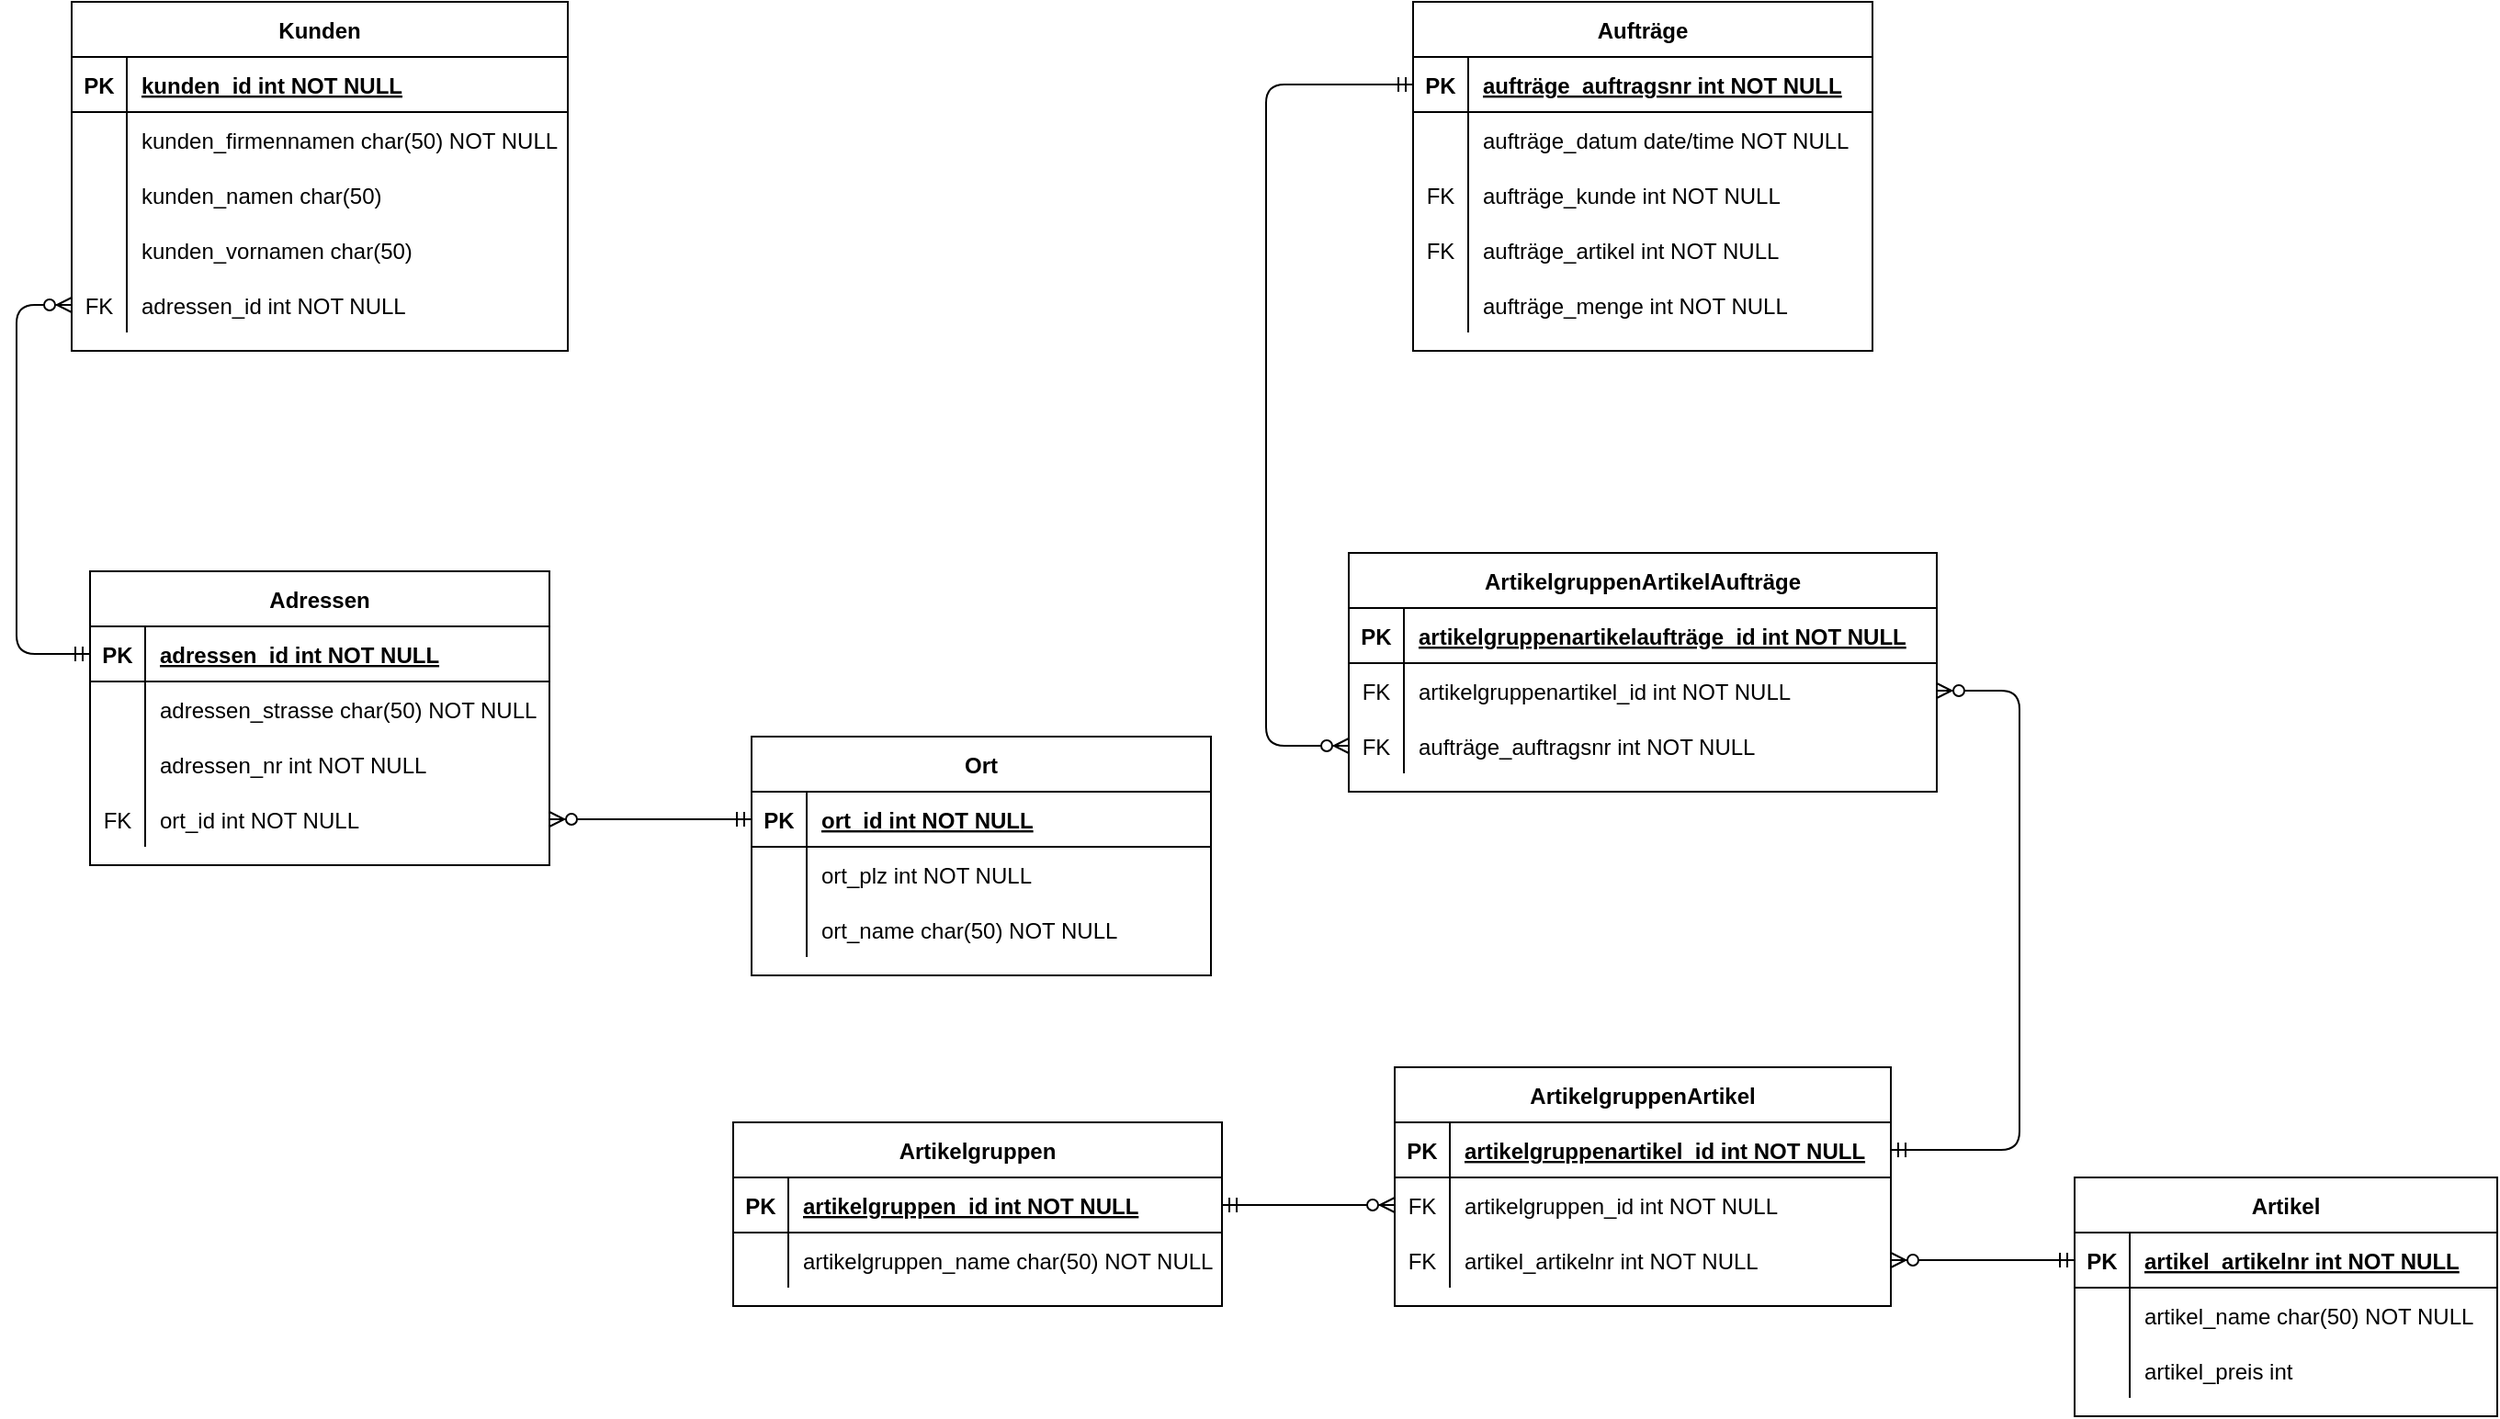<mxfile version="13.7.9" type="device"><diagram id="R2lEEEUBdFMjLlhIrx00" name="Page-1"><mxGraphModel dx="1185" dy="685" grid="1" gridSize="10" guides="1" tooltips="1" connect="1" arrows="1" fold="1" page="1" pageScale="1" pageWidth="850" pageHeight="1100" math="0" shadow="0" extFonts="Permanent Marker^https://fonts.googleapis.com/css?family=Permanent+Marker"><root><mxCell id="0"/><mxCell id="1" parent="0"/><mxCell id="MLbTA5jWAO_01NtP2DSq-17" value="" style="fontSize=12;html=1;endArrow=ERzeroToMany;startArrow=ERmandOne;exitX=0;exitY=0.5;exitDx=0;exitDy=0;entryX=0;entryY=0.5;entryDx=0;entryDy=0;edgeStyle=orthogonalEdgeStyle;" edge="1" parent="1" source="C-vyLk0tnHw3VtMMgP7b-14" target="MLbTA5jWAO_01NtP2DSq-18"><mxGeometry width="100" height="100" relative="1" as="geometry"><mxPoint x="-30" y="300" as="sourcePoint"/><mxPoint x="70" y="200" as="targetPoint"/><Array as="points"><mxPoint x="100" y="415"/><mxPoint x="100" y="225"/></Array></mxGeometry></mxCell><mxCell id="MLbTA5jWAO_01NtP2DSq-27" value="" style="fontSize=12;html=1;endArrow=ERzeroToMany;startArrow=ERmandOne;entryX=1;entryY=0.5;entryDx=0;entryDy=0;exitX=0;exitY=0.5;exitDx=0;exitDy=0;" edge="1" parent="1" source="C-vyLk0tnHw3VtMMgP7b-3" target="MLbTA5jWAO_01NtP2DSq-28"><mxGeometry width="100" height="100" relative="1" as="geometry"><mxPoint x="280" y="420" as="sourcePoint"/><mxPoint x="380" y="320" as="targetPoint"/></mxGeometry></mxCell><mxCell id="C-vyLk0tnHw3VtMMgP7b-23" value="Kunden" style="shape=table;startSize=30;container=1;collapsible=1;childLayout=tableLayout;fixedRows=1;rowLines=0;fontStyle=1;align=center;resizeLast=1;" parent="1" vertex="1"><mxGeometry x="130" y="60" width="270" height="190" as="geometry"/></mxCell><mxCell id="C-vyLk0tnHw3VtMMgP7b-24" value="" style="shape=partialRectangle;collapsible=0;dropTarget=0;pointerEvents=0;fillColor=none;points=[[0,0.5],[1,0.5]];portConstraint=eastwest;top=0;left=0;right=0;bottom=1;" parent="C-vyLk0tnHw3VtMMgP7b-23" vertex="1"><mxGeometry y="30" width="270" height="30" as="geometry"/></mxCell><mxCell id="C-vyLk0tnHw3VtMMgP7b-25" value="PK" style="shape=partialRectangle;overflow=hidden;connectable=0;fillColor=none;top=0;left=0;bottom=0;right=0;fontStyle=1;" parent="C-vyLk0tnHw3VtMMgP7b-24" vertex="1"><mxGeometry width="30" height="30" as="geometry"/></mxCell><mxCell id="C-vyLk0tnHw3VtMMgP7b-26" value="kunden_id int NOT NULL " style="shape=partialRectangle;overflow=hidden;connectable=0;fillColor=none;top=0;left=0;bottom=0;right=0;align=left;spacingLeft=6;fontStyle=5;" parent="C-vyLk0tnHw3VtMMgP7b-24" vertex="1"><mxGeometry x="30" width="240" height="30" as="geometry"/></mxCell><mxCell id="C-vyLk0tnHw3VtMMgP7b-27" value="" style="shape=partialRectangle;collapsible=0;dropTarget=0;pointerEvents=0;fillColor=none;points=[[0,0.5],[1,0.5]];portConstraint=eastwest;top=0;left=0;right=0;bottom=0;" parent="C-vyLk0tnHw3VtMMgP7b-23" vertex="1"><mxGeometry y="60" width="270" height="30" as="geometry"/></mxCell><mxCell id="C-vyLk0tnHw3VtMMgP7b-28" value="" style="shape=partialRectangle;overflow=hidden;connectable=0;fillColor=none;top=0;left=0;bottom=0;right=0;" parent="C-vyLk0tnHw3VtMMgP7b-27" vertex="1"><mxGeometry width="30" height="30" as="geometry"/></mxCell><mxCell id="C-vyLk0tnHw3VtMMgP7b-29" value="kunden_firmennamen char(50) NOT NULL" style="shape=partialRectangle;overflow=hidden;connectable=0;fillColor=none;top=0;left=0;bottom=0;right=0;align=left;spacingLeft=6;" parent="C-vyLk0tnHw3VtMMgP7b-27" vertex="1"><mxGeometry x="30" width="240" height="30" as="geometry"/></mxCell><mxCell id="MLbTA5jWAO_01NtP2DSq-21" style="shape=partialRectangle;collapsible=0;dropTarget=0;pointerEvents=0;fillColor=none;points=[[0,0.5],[1,0.5]];portConstraint=eastwest;top=0;left=0;right=0;bottom=0;" vertex="1" parent="C-vyLk0tnHw3VtMMgP7b-23"><mxGeometry y="90" width="270" height="30" as="geometry"/></mxCell><mxCell id="MLbTA5jWAO_01NtP2DSq-22" style="shape=partialRectangle;overflow=hidden;connectable=0;fillColor=none;top=0;left=0;bottom=0;right=0;" vertex="1" parent="MLbTA5jWAO_01NtP2DSq-21"><mxGeometry width="30" height="30" as="geometry"/></mxCell><mxCell id="MLbTA5jWAO_01NtP2DSq-23" value="kunden_namen char(50)" style="shape=partialRectangle;overflow=hidden;connectable=0;fillColor=none;top=0;left=0;bottom=0;right=0;align=left;spacingLeft=6;" vertex="1" parent="MLbTA5jWAO_01NtP2DSq-21"><mxGeometry x="30" width="240" height="30" as="geometry"/></mxCell><mxCell id="MLbTA5jWAO_01NtP2DSq-24" style="shape=partialRectangle;collapsible=0;dropTarget=0;pointerEvents=0;fillColor=none;points=[[0,0.5],[1,0.5]];portConstraint=eastwest;top=0;left=0;right=0;bottom=0;" vertex="1" parent="C-vyLk0tnHw3VtMMgP7b-23"><mxGeometry y="120" width="270" height="30" as="geometry"/></mxCell><mxCell id="MLbTA5jWAO_01NtP2DSq-25" style="shape=partialRectangle;overflow=hidden;connectable=0;fillColor=none;top=0;left=0;bottom=0;right=0;" vertex="1" parent="MLbTA5jWAO_01NtP2DSq-24"><mxGeometry width="30" height="30" as="geometry"/></mxCell><mxCell id="MLbTA5jWAO_01NtP2DSq-26" value="kunden_vornamen char(50)" style="shape=partialRectangle;overflow=hidden;connectable=0;fillColor=none;top=0;left=0;bottom=0;right=0;align=left;spacingLeft=6;" vertex="1" parent="MLbTA5jWAO_01NtP2DSq-24"><mxGeometry x="30" width="240" height="30" as="geometry"/></mxCell><mxCell id="MLbTA5jWAO_01NtP2DSq-18" style="shape=partialRectangle;collapsible=0;dropTarget=0;pointerEvents=0;fillColor=none;points=[[0,0.5],[1,0.5]];portConstraint=eastwest;top=0;left=0;right=0;bottom=0;" vertex="1" parent="C-vyLk0tnHw3VtMMgP7b-23"><mxGeometry y="150" width="270" height="30" as="geometry"/></mxCell><mxCell id="MLbTA5jWAO_01NtP2DSq-19" value="FK" style="shape=partialRectangle;overflow=hidden;connectable=0;fillColor=none;top=0;left=0;bottom=0;right=0;" vertex="1" parent="MLbTA5jWAO_01NtP2DSq-18"><mxGeometry width="30" height="30" as="geometry"/></mxCell><mxCell id="MLbTA5jWAO_01NtP2DSq-20" value="adressen_id int NOT NULL" style="shape=partialRectangle;overflow=hidden;connectable=0;fillColor=none;top=0;left=0;bottom=0;right=0;align=left;spacingLeft=6;" vertex="1" parent="MLbTA5jWAO_01NtP2DSq-18"><mxGeometry x="30" width="240" height="30" as="geometry"/></mxCell><mxCell id="C-vyLk0tnHw3VtMMgP7b-13" value="Adressen" style="shape=table;startSize=30;container=1;collapsible=1;childLayout=tableLayout;fixedRows=1;rowLines=0;fontStyle=1;align=center;resizeLast=1;" parent="1" vertex="1"><mxGeometry x="140" y="370" width="250" height="160" as="geometry"><mxRectangle x="140" y="370" width="80" height="30" as="alternateBounds"/></mxGeometry></mxCell><mxCell id="C-vyLk0tnHw3VtMMgP7b-14" value="" style="shape=partialRectangle;collapsible=0;dropTarget=0;pointerEvents=0;fillColor=none;points=[[0,0.5],[1,0.5]];portConstraint=eastwest;top=0;left=0;right=0;bottom=1;" parent="C-vyLk0tnHw3VtMMgP7b-13" vertex="1"><mxGeometry y="30" width="250" height="30" as="geometry"/></mxCell><mxCell id="C-vyLk0tnHw3VtMMgP7b-15" value="PK" style="shape=partialRectangle;overflow=hidden;connectable=0;fillColor=none;top=0;left=0;bottom=0;right=0;fontStyle=1;" parent="C-vyLk0tnHw3VtMMgP7b-14" vertex="1"><mxGeometry width="30" height="30" as="geometry"/></mxCell><mxCell id="C-vyLk0tnHw3VtMMgP7b-16" value="adressen_id int NOT NULL " style="shape=partialRectangle;overflow=hidden;connectable=0;fillColor=none;top=0;left=0;bottom=0;right=0;align=left;spacingLeft=6;fontStyle=5;" parent="C-vyLk0tnHw3VtMMgP7b-14" vertex="1"><mxGeometry x="30" width="220" height="30" as="geometry"/></mxCell><mxCell id="C-vyLk0tnHw3VtMMgP7b-17" value="" style="shape=partialRectangle;collapsible=0;dropTarget=0;pointerEvents=0;fillColor=none;points=[[0,0.5],[1,0.5]];portConstraint=eastwest;top=0;left=0;right=0;bottom=0;" parent="C-vyLk0tnHw3VtMMgP7b-13" vertex="1"><mxGeometry y="60" width="250" height="30" as="geometry"/></mxCell><mxCell id="C-vyLk0tnHw3VtMMgP7b-18" value="" style="shape=partialRectangle;overflow=hidden;connectable=0;fillColor=none;top=0;left=0;bottom=0;right=0;" parent="C-vyLk0tnHw3VtMMgP7b-17" vertex="1"><mxGeometry width="30" height="30" as="geometry"/></mxCell><mxCell id="C-vyLk0tnHw3VtMMgP7b-19" value="adressen_strasse char(50) NOT NULL" style="shape=partialRectangle;overflow=hidden;connectable=0;fillColor=none;top=0;left=0;bottom=0;right=0;align=left;spacingLeft=6;" parent="C-vyLk0tnHw3VtMMgP7b-17" vertex="1"><mxGeometry x="30" width="220" height="30" as="geometry"/></mxCell><mxCell id="MLbTA5jWAO_01NtP2DSq-14" style="shape=partialRectangle;collapsible=0;dropTarget=0;pointerEvents=0;fillColor=none;points=[[0,0.5],[1,0.5]];portConstraint=eastwest;top=0;left=0;right=0;bottom=0;" vertex="1" parent="C-vyLk0tnHw3VtMMgP7b-13"><mxGeometry y="90" width="250" height="30" as="geometry"/></mxCell><mxCell id="MLbTA5jWAO_01NtP2DSq-15" style="shape=partialRectangle;overflow=hidden;connectable=0;fillColor=none;top=0;left=0;bottom=0;right=0;" vertex="1" parent="MLbTA5jWAO_01NtP2DSq-14"><mxGeometry width="30" height="30" as="geometry"/></mxCell><mxCell id="MLbTA5jWAO_01NtP2DSq-16" value="adressen_nr int NOT NULL" style="shape=partialRectangle;overflow=hidden;connectable=0;fillColor=none;top=0;left=0;bottom=0;right=0;align=left;spacingLeft=6;" vertex="1" parent="MLbTA5jWAO_01NtP2DSq-14"><mxGeometry x="30" width="220" height="30" as="geometry"/></mxCell><mxCell id="MLbTA5jWAO_01NtP2DSq-28" style="shape=partialRectangle;collapsible=0;dropTarget=0;pointerEvents=0;fillColor=none;points=[[0,0.5],[1,0.5]];portConstraint=eastwest;top=0;left=0;right=0;bottom=0;" vertex="1" parent="C-vyLk0tnHw3VtMMgP7b-13"><mxGeometry y="120" width="250" height="30" as="geometry"/></mxCell><mxCell id="MLbTA5jWAO_01NtP2DSq-29" value="FK" style="shape=partialRectangle;overflow=hidden;connectable=0;fillColor=none;top=0;left=0;bottom=0;right=0;" vertex="1" parent="MLbTA5jWAO_01NtP2DSq-28"><mxGeometry width="30" height="30" as="geometry"/></mxCell><mxCell id="MLbTA5jWAO_01NtP2DSq-30" value="ort_id int NOT NULL" style="shape=partialRectangle;overflow=hidden;connectable=0;fillColor=none;top=0;left=0;bottom=0;right=0;align=left;spacingLeft=6;" vertex="1" parent="MLbTA5jWAO_01NtP2DSq-28"><mxGeometry x="30" width="220" height="30" as="geometry"/></mxCell><mxCell id="MLbTA5jWAO_01NtP2DSq-83" value="" style="edgeStyle=entityRelationEdgeStyle;fontSize=12;html=1;endArrow=ERzeroToMany;startArrow=ERmandOne;exitX=1;exitY=0.5;exitDx=0;exitDy=0;entryX=0;entryY=0.5;entryDx=0;entryDy=0;" edge="1" parent="1" source="MLbTA5jWAO_01NtP2DSq-32" target="MLbTA5jWAO_01NtP2DSq-74"><mxGeometry width="100" height="100" relative="1" as="geometry"><mxPoint x="650" y="910" as="sourcePoint"/><mxPoint x="750" y="810" as="targetPoint"/></mxGeometry></mxCell><mxCell id="C-vyLk0tnHw3VtMMgP7b-2" value="Ort" style="shape=table;startSize=30;container=1;collapsible=1;childLayout=tableLayout;fixedRows=1;rowLines=0;fontStyle=1;align=center;resizeLast=1;" parent="1" vertex="1"><mxGeometry x="500" y="460" width="250" height="130" as="geometry"/></mxCell><mxCell id="C-vyLk0tnHw3VtMMgP7b-3" value="" style="shape=partialRectangle;collapsible=0;dropTarget=0;pointerEvents=0;fillColor=none;points=[[0,0.5],[1,0.5]];portConstraint=eastwest;top=0;left=0;right=0;bottom=1;" parent="C-vyLk0tnHw3VtMMgP7b-2" vertex="1"><mxGeometry y="30" width="250" height="30" as="geometry"/></mxCell><mxCell id="C-vyLk0tnHw3VtMMgP7b-4" value="PK" style="shape=partialRectangle;overflow=hidden;connectable=0;fillColor=none;top=0;left=0;bottom=0;right=0;fontStyle=1;" parent="C-vyLk0tnHw3VtMMgP7b-3" vertex="1"><mxGeometry width="30" height="30" as="geometry"/></mxCell><mxCell id="C-vyLk0tnHw3VtMMgP7b-5" value="ort_id int NOT NULL " style="shape=partialRectangle;overflow=hidden;connectable=0;fillColor=none;top=0;left=0;bottom=0;right=0;align=left;spacingLeft=6;fontStyle=5;" parent="C-vyLk0tnHw3VtMMgP7b-3" vertex="1"><mxGeometry x="30" width="220" height="30" as="geometry"/></mxCell><mxCell id="C-vyLk0tnHw3VtMMgP7b-6" value="" style="shape=partialRectangle;collapsible=0;dropTarget=0;pointerEvents=0;fillColor=none;points=[[0,0.5],[1,0.5]];portConstraint=eastwest;top=0;left=0;right=0;bottom=0;" parent="C-vyLk0tnHw3VtMMgP7b-2" vertex="1"><mxGeometry y="60" width="250" height="30" as="geometry"/></mxCell><mxCell id="C-vyLk0tnHw3VtMMgP7b-7" value="" style="shape=partialRectangle;overflow=hidden;connectable=0;fillColor=none;top=0;left=0;bottom=0;right=0;" parent="C-vyLk0tnHw3VtMMgP7b-6" vertex="1"><mxGeometry width="30" height="30" as="geometry"/></mxCell><mxCell id="C-vyLk0tnHw3VtMMgP7b-8" value="ort_plz int NOT NULL" style="shape=partialRectangle;overflow=hidden;connectable=0;fillColor=none;top=0;left=0;bottom=0;right=0;align=left;spacingLeft=6;" parent="C-vyLk0tnHw3VtMMgP7b-6" vertex="1"><mxGeometry x="30" width="220" height="30" as="geometry"/></mxCell><mxCell id="C-vyLk0tnHw3VtMMgP7b-9" value="" style="shape=partialRectangle;collapsible=0;dropTarget=0;pointerEvents=0;fillColor=none;points=[[0,0.5],[1,0.5]];portConstraint=eastwest;top=0;left=0;right=0;bottom=0;" parent="C-vyLk0tnHw3VtMMgP7b-2" vertex="1"><mxGeometry y="90" width="250" height="30" as="geometry"/></mxCell><mxCell id="C-vyLk0tnHw3VtMMgP7b-10" value="" style="shape=partialRectangle;overflow=hidden;connectable=0;fillColor=none;top=0;left=0;bottom=0;right=0;" parent="C-vyLk0tnHw3VtMMgP7b-9" vertex="1"><mxGeometry width="30" height="30" as="geometry"/></mxCell><mxCell id="C-vyLk0tnHw3VtMMgP7b-11" value="ort_name char(50) NOT NULL" style="shape=partialRectangle;overflow=hidden;connectable=0;fillColor=none;top=0;left=0;bottom=0;right=0;align=left;spacingLeft=6;" parent="C-vyLk0tnHw3VtMMgP7b-9" vertex="1"><mxGeometry x="30" width="220" height="30" as="geometry"/></mxCell><mxCell id="MLbTA5jWAO_01NtP2DSq-84" value="" style="fontSize=12;html=1;endArrow=ERzeroToMany;startArrow=ERmandOne;entryX=1;entryY=0.5;entryDx=0;entryDy=0;exitX=0;exitY=0.5;exitDx=0;exitDy=0;" edge="1" parent="1" source="MLbTA5jWAO_01NtP2DSq-58" target="MLbTA5jWAO_01NtP2DSq-77"><mxGeometry width="100" height="100" relative="1" as="geometry"><mxPoint x="980" y="920" as="sourcePoint"/><mxPoint x="1080" y="820" as="targetPoint"/></mxGeometry></mxCell><mxCell id="MLbTA5jWAO_01NtP2DSq-70" value="ArtikelgruppenArtikel" style="shape=table;startSize=30;container=1;collapsible=1;childLayout=tableLayout;fixedRows=1;rowLines=0;fontStyle=1;align=center;resizeLast=1;" vertex="1" parent="1"><mxGeometry x="850" y="640" width="270" height="130" as="geometry"/></mxCell><mxCell id="MLbTA5jWAO_01NtP2DSq-71" value="" style="shape=partialRectangle;collapsible=0;dropTarget=0;pointerEvents=0;fillColor=none;top=0;left=0;bottom=1;right=0;points=[[0,0.5],[1,0.5]];portConstraint=eastwest;" vertex="1" parent="MLbTA5jWAO_01NtP2DSq-70"><mxGeometry y="30" width="270" height="30" as="geometry"/></mxCell><mxCell id="MLbTA5jWAO_01NtP2DSq-72" value="PK" style="shape=partialRectangle;connectable=0;fillColor=none;top=0;left=0;bottom=0;right=0;fontStyle=1;overflow=hidden;" vertex="1" parent="MLbTA5jWAO_01NtP2DSq-71"><mxGeometry width="30" height="30" as="geometry"/></mxCell><mxCell id="MLbTA5jWAO_01NtP2DSq-73" value="artikelgruppenartikel_id int NOT NULL" style="shape=partialRectangle;connectable=0;fillColor=none;top=0;left=0;bottom=0;right=0;align=left;spacingLeft=6;fontStyle=5;overflow=hidden;" vertex="1" parent="MLbTA5jWAO_01NtP2DSq-71"><mxGeometry x="30" width="240" height="30" as="geometry"/></mxCell><mxCell id="MLbTA5jWAO_01NtP2DSq-74" value="" style="shape=partialRectangle;collapsible=0;dropTarget=0;pointerEvents=0;fillColor=none;top=0;left=0;bottom=0;right=0;points=[[0,0.5],[1,0.5]];portConstraint=eastwest;" vertex="1" parent="MLbTA5jWAO_01NtP2DSq-70"><mxGeometry y="60" width="270" height="30" as="geometry"/></mxCell><mxCell id="MLbTA5jWAO_01NtP2DSq-75" value="FK" style="shape=partialRectangle;connectable=0;fillColor=none;top=0;left=0;bottom=0;right=0;editable=1;overflow=hidden;" vertex="1" parent="MLbTA5jWAO_01NtP2DSq-74"><mxGeometry width="30" height="30" as="geometry"/></mxCell><mxCell id="MLbTA5jWAO_01NtP2DSq-76" value="artikelgruppen_id int NOT NULL" style="shape=partialRectangle;connectable=0;fillColor=none;top=0;left=0;bottom=0;right=0;align=left;spacingLeft=6;overflow=hidden;" vertex="1" parent="MLbTA5jWAO_01NtP2DSq-74"><mxGeometry x="30" width="240" height="30" as="geometry"/></mxCell><mxCell id="MLbTA5jWAO_01NtP2DSq-77" value="" style="shape=partialRectangle;collapsible=0;dropTarget=0;pointerEvents=0;fillColor=none;top=0;left=0;bottom=0;right=0;points=[[0,0.5],[1,0.5]];portConstraint=eastwest;" vertex="1" parent="MLbTA5jWAO_01NtP2DSq-70"><mxGeometry y="90" width="270" height="30" as="geometry"/></mxCell><mxCell id="MLbTA5jWAO_01NtP2DSq-78" value="FK" style="shape=partialRectangle;connectable=0;fillColor=none;top=0;left=0;bottom=0;right=0;editable=1;overflow=hidden;" vertex="1" parent="MLbTA5jWAO_01NtP2DSq-77"><mxGeometry width="30" height="30" as="geometry"/></mxCell><mxCell id="MLbTA5jWAO_01NtP2DSq-79" value="artikel_artikelnr int NOT NULL" style="shape=partialRectangle;connectable=0;fillColor=none;top=0;left=0;bottom=0;right=0;align=left;spacingLeft=6;overflow=hidden;" vertex="1" parent="MLbTA5jWAO_01NtP2DSq-77"><mxGeometry x="30" width="240" height="30" as="geometry"/></mxCell><mxCell id="MLbTA5jWAO_01NtP2DSq-31" value="Artikelgruppen" style="shape=table;startSize=30;container=1;collapsible=1;childLayout=tableLayout;fixedRows=1;rowLines=0;fontStyle=1;align=center;resizeLast=1;" vertex="1" parent="1"><mxGeometry x="490" y="670" width="266" height="100" as="geometry"/></mxCell><mxCell id="MLbTA5jWAO_01NtP2DSq-32" value="" style="shape=partialRectangle;collapsible=0;dropTarget=0;pointerEvents=0;fillColor=none;top=0;left=0;bottom=1;right=0;points=[[0,0.5],[1,0.5]];portConstraint=eastwest;" vertex="1" parent="MLbTA5jWAO_01NtP2DSq-31"><mxGeometry y="30" width="266" height="30" as="geometry"/></mxCell><mxCell id="MLbTA5jWAO_01NtP2DSq-33" value="PK" style="shape=partialRectangle;connectable=0;fillColor=none;top=0;left=0;bottom=0;right=0;fontStyle=1;overflow=hidden;" vertex="1" parent="MLbTA5jWAO_01NtP2DSq-32"><mxGeometry width="30" height="30" as="geometry"/></mxCell><mxCell id="MLbTA5jWAO_01NtP2DSq-34" value="artikelgruppen_id int NOT NULL" style="shape=partialRectangle;connectable=0;fillColor=none;top=0;left=0;bottom=0;right=0;align=left;spacingLeft=6;fontStyle=5;overflow=hidden;" vertex="1" parent="MLbTA5jWAO_01NtP2DSq-32"><mxGeometry x="30" width="236" height="30" as="geometry"/></mxCell><mxCell id="MLbTA5jWAO_01NtP2DSq-35" value="" style="shape=partialRectangle;collapsible=0;dropTarget=0;pointerEvents=0;fillColor=none;top=0;left=0;bottom=0;right=0;points=[[0,0.5],[1,0.5]];portConstraint=eastwest;" vertex="1" parent="MLbTA5jWAO_01NtP2DSq-31"><mxGeometry y="60" width="266" height="30" as="geometry"/></mxCell><mxCell id="MLbTA5jWAO_01NtP2DSq-36" value="" style="shape=partialRectangle;connectable=0;fillColor=none;top=0;left=0;bottom=0;right=0;editable=1;overflow=hidden;" vertex="1" parent="MLbTA5jWAO_01NtP2DSq-35"><mxGeometry width="30" height="30" as="geometry"/></mxCell><mxCell id="MLbTA5jWAO_01NtP2DSq-37" value="artikelgruppen_name char(50) NOT NULL" style="shape=partialRectangle;connectable=0;fillColor=none;top=0;left=0;bottom=0;right=0;align=left;spacingLeft=6;overflow=hidden;" vertex="1" parent="MLbTA5jWAO_01NtP2DSq-35"><mxGeometry x="30" width="236" height="30" as="geometry"/></mxCell><mxCell id="MLbTA5jWAO_01NtP2DSq-57" value="Artikel" style="shape=table;startSize=30;container=1;collapsible=1;childLayout=tableLayout;fixedRows=1;rowLines=0;fontStyle=1;align=center;resizeLast=1;" vertex="1" parent="1"><mxGeometry x="1220" y="700" width="230" height="130" as="geometry"/></mxCell><mxCell id="MLbTA5jWAO_01NtP2DSq-58" value="" style="shape=partialRectangle;collapsible=0;dropTarget=0;pointerEvents=0;fillColor=none;top=0;left=0;bottom=1;right=0;points=[[0,0.5],[1,0.5]];portConstraint=eastwest;" vertex="1" parent="MLbTA5jWAO_01NtP2DSq-57"><mxGeometry y="30" width="230" height="30" as="geometry"/></mxCell><mxCell id="MLbTA5jWAO_01NtP2DSq-59" value="PK" style="shape=partialRectangle;connectable=0;fillColor=none;top=0;left=0;bottom=0;right=0;fontStyle=1;overflow=hidden;" vertex="1" parent="MLbTA5jWAO_01NtP2DSq-58"><mxGeometry width="30" height="30" as="geometry"/></mxCell><mxCell id="MLbTA5jWAO_01NtP2DSq-60" value="artikel_artikelnr int NOT NULL" style="shape=partialRectangle;connectable=0;fillColor=none;top=0;left=0;bottom=0;right=0;align=left;spacingLeft=6;fontStyle=5;overflow=hidden;" vertex="1" parent="MLbTA5jWAO_01NtP2DSq-58"><mxGeometry x="30" width="200" height="30" as="geometry"/></mxCell><mxCell id="MLbTA5jWAO_01NtP2DSq-61" value="" style="shape=partialRectangle;collapsible=0;dropTarget=0;pointerEvents=0;fillColor=none;top=0;left=0;bottom=0;right=0;points=[[0,0.5],[1,0.5]];portConstraint=eastwest;" vertex="1" parent="MLbTA5jWAO_01NtP2DSq-57"><mxGeometry y="60" width="230" height="30" as="geometry"/></mxCell><mxCell id="MLbTA5jWAO_01NtP2DSq-62" value="" style="shape=partialRectangle;connectable=0;fillColor=none;top=0;left=0;bottom=0;right=0;editable=1;overflow=hidden;" vertex="1" parent="MLbTA5jWAO_01NtP2DSq-61"><mxGeometry width="30" height="30" as="geometry"/></mxCell><mxCell id="MLbTA5jWAO_01NtP2DSq-63" value="artikel_name char(50) NOT NULL" style="shape=partialRectangle;connectable=0;fillColor=none;top=0;left=0;bottom=0;right=0;align=left;spacingLeft=6;overflow=hidden;" vertex="1" parent="MLbTA5jWAO_01NtP2DSq-61"><mxGeometry x="30" width="200" height="30" as="geometry"/></mxCell><mxCell id="MLbTA5jWAO_01NtP2DSq-64" value="" style="shape=partialRectangle;collapsible=0;dropTarget=0;pointerEvents=0;fillColor=none;top=0;left=0;bottom=0;right=0;points=[[0,0.5],[1,0.5]];portConstraint=eastwest;" vertex="1" parent="MLbTA5jWAO_01NtP2DSq-57"><mxGeometry y="90" width="230" height="30" as="geometry"/></mxCell><mxCell id="MLbTA5jWAO_01NtP2DSq-65" value="" style="shape=partialRectangle;connectable=0;fillColor=none;top=0;left=0;bottom=0;right=0;editable=1;overflow=hidden;" vertex="1" parent="MLbTA5jWAO_01NtP2DSq-64"><mxGeometry width="30" height="30" as="geometry"/></mxCell><mxCell id="MLbTA5jWAO_01NtP2DSq-66" value="artikel_preis int" style="shape=partialRectangle;connectable=0;fillColor=none;top=0;left=0;bottom=0;right=0;align=left;spacingLeft=6;overflow=hidden;" vertex="1" parent="MLbTA5jWAO_01NtP2DSq-64"><mxGeometry x="30" width="200" height="30" as="geometry"/></mxCell><mxCell id="MLbTA5jWAO_01NtP2DSq-85" value="Aufträge" style="shape=table;startSize=30;container=1;collapsible=1;childLayout=tableLayout;fixedRows=1;rowLines=0;fontStyle=1;align=center;resizeLast=1;" vertex="1" parent="1"><mxGeometry x="860" y="60" width="250" height="190" as="geometry"/></mxCell><mxCell id="MLbTA5jWAO_01NtP2DSq-86" value="" style="shape=partialRectangle;collapsible=0;dropTarget=0;pointerEvents=0;fillColor=none;top=0;left=0;bottom=1;right=0;points=[[0,0.5],[1,0.5]];portConstraint=eastwest;" vertex="1" parent="MLbTA5jWAO_01NtP2DSq-85"><mxGeometry y="30" width="250" height="30" as="geometry"/></mxCell><mxCell id="MLbTA5jWAO_01NtP2DSq-87" value="PK" style="shape=partialRectangle;connectable=0;fillColor=none;top=0;left=0;bottom=0;right=0;fontStyle=1;overflow=hidden;" vertex="1" parent="MLbTA5jWAO_01NtP2DSq-86"><mxGeometry width="30" height="30" as="geometry"/></mxCell><mxCell id="MLbTA5jWAO_01NtP2DSq-88" value="aufträge_auftragsnr int NOT NULL" style="shape=partialRectangle;connectable=0;fillColor=none;top=0;left=0;bottom=0;right=0;align=left;spacingLeft=6;fontStyle=5;overflow=hidden;" vertex="1" parent="MLbTA5jWAO_01NtP2DSq-86"><mxGeometry x="30" width="220" height="30" as="geometry"/></mxCell><mxCell id="MLbTA5jWAO_01NtP2DSq-89" value="" style="shape=partialRectangle;collapsible=0;dropTarget=0;pointerEvents=0;fillColor=none;top=0;left=0;bottom=0;right=0;points=[[0,0.5],[1,0.5]];portConstraint=eastwest;" vertex="1" parent="MLbTA5jWAO_01NtP2DSq-85"><mxGeometry y="60" width="250" height="30" as="geometry"/></mxCell><mxCell id="MLbTA5jWAO_01NtP2DSq-90" value="" style="shape=partialRectangle;connectable=0;fillColor=none;top=0;left=0;bottom=0;right=0;editable=1;overflow=hidden;" vertex="1" parent="MLbTA5jWAO_01NtP2DSq-89"><mxGeometry width="30" height="30" as="geometry"/></mxCell><mxCell id="MLbTA5jWAO_01NtP2DSq-91" value="aufträge_datum date/time NOT NULL" style="shape=partialRectangle;connectable=0;fillColor=none;top=0;left=0;bottom=0;right=0;align=left;spacingLeft=6;overflow=hidden;" vertex="1" parent="MLbTA5jWAO_01NtP2DSq-89"><mxGeometry x="30" width="220" height="30" as="geometry"/></mxCell><mxCell id="MLbTA5jWAO_01NtP2DSq-92" value="" style="shape=partialRectangle;collapsible=0;dropTarget=0;pointerEvents=0;fillColor=none;top=0;left=0;bottom=0;right=0;points=[[0,0.5],[1,0.5]];portConstraint=eastwest;" vertex="1" parent="MLbTA5jWAO_01NtP2DSq-85"><mxGeometry y="90" width="250" height="30" as="geometry"/></mxCell><mxCell id="MLbTA5jWAO_01NtP2DSq-93" value="FK" style="shape=partialRectangle;connectable=0;fillColor=none;top=0;left=0;bottom=0;right=0;editable=1;overflow=hidden;" vertex="1" parent="MLbTA5jWAO_01NtP2DSq-92"><mxGeometry width="30" height="30" as="geometry"/></mxCell><mxCell id="MLbTA5jWAO_01NtP2DSq-94" value="aufträge_kunde int NOT NULL" style="shape=partialRectangle;connectable=0;fillColor=none;top=0;left=0;bottom=0;right=0;align=left;spacingLeft=6;overflow=hidden;" vertex="1" parent="MLbTA5jWAO_01NtP2DSq-92"><mxGeometry x="30" width="220" height="30" as="geometry"/></mxCell><mxCell id="MLbTA5jWAO_01NtP2DSq-95" value="" style="shape=partialRectangle;collapsible=0;dropTarget=0;pointerEvents=0;fillColor=none;top=0;left=0;bottom=0;right=0;points=[[0,0.5],[1,0.5]];portConstraint=eastwest;" vertex="1" parent="MLbTA5jWAO_01NtP2DSq-85"><mxGeometry y="120" width="250" height="30" as="geometry"/></mxCell><mxCell id="MLbTA5jWAO_01NtP2DSq-96" value="FK" style="shape=partialRectangle;connectable=0;fillColor=none;top=0;left=0;bottom=0;right=0;editable=1;overflow=hidden;" vertex="1" parent="MLbTA5jWAO_01NtP2DSq-95"><mxGeometry width="30" height="30" as="geometry"/></mxCell><mxCell id="MLbTA5jWAO_01NtP2DSq-97" value="aufträge_artikel int NOT NULL" style="shape=partialRectangle;connectable=0;fillColor=none;top=0;left=0;bottom=0;right=0;align=left;spacingLeft=6;overflow=hidden;" vertex="1" parent="MLbTA5jWAO_01NtP2DSq-95"><mxGeometry x="30" width="220" height="30" as="geometry"/></mxCell><mxCell id="MLbTA5jWAO_01NtP2DSq-98" style="shape=partialRectangle;collapsible=0;dropTarget=0;pointerEvents=0;fillColor=none;top=0;left=0;bottom=0;right=0;points=[[0,0.5],[1,0.5]];portConstraint=eastwest;" vertex="1" parent="MLbTA5jWAO_01NtP2DSq-85"><mxGeometry y="150" width="250" height="30" as="geometry"/></mxCell><mxCell id="MLbTA5jWAO_01NtP2DSq-99" style="shape=partialRectangle;connectable=0;fillColor=none;top=0;left=0;bottom=0;right=0;editable=1;overflow=hidden;" vertex="1" parent="MLbTA5jWAO_01NtP2DSq-98"><mxGeometry width="30" height="30" as="geometry"/></mxCell><mxCell id="MLbTA5jWAO_01NtP2DSq-100" value="aufträge_menge int NOT NULL" style="shape=partialRectangle;connectable=0;fillColor=none;top=0;left=0;bottom=0;right=0;align=left;spacingLeft=6;overflow=hidden;" vertex="1" parent="MLbTA5jWAO_01NtP2DSq-98"><mxGeometry x="30" width="220" height="30" as="geometry"/></mxCell><mxCell id="MLbTA5jWAO_01NtP2DSq-105" value="ArtikelgruppenArtikelAufträge" style="shape=table;startSize=30;container=1;collapsible=1;childLayout=tableLayout;fixedRows=1;rowLines=0;fontStyle=1;align=center;resizeLast=1;" vertex="1" parent="1"><mxGeometry x="825" y="360" width="320" height="130" as="geometry"/></mxCell><mxCell id="MLbTA5jWAO_01NtP2DSq-106" value="" style="shape=partialRectangle;collapsible=0;dropTarget=0;pointerEvents=0;fillColor=none;top=0;left=0;bottom=1;right=0;points=[[0,0.5],[1,0.5]];portConstraint=eastwest;" vertex="1" parent="MLbTA5jWAO_01NtP2DSq-105"><mxGeometry y="30" width="320" height="30" as="geometry"/></mxCell><mxCell id="MLbTA5jWAO_01NtP2DSq-107" value="PK" style="shape=partialRectangle;connectable=0;fillColor=none;top=0;left=0;bottom=0;right=0;fontStyle=1;overflow=hidden;" vertex="1" parent="MLbTA5jWAO_01NtP2DSq-106"><mxGeometry width="30" height="30" as="geometry"/></mxCell><mxCell id="MLbTA5jWAO_01NtP2DSq-108" value="artikelgruppenartikelaufträge_id int NOT NULL" style="shape=partialRectangle;connectable=0;fillColor=none;top=0;left=0;bottom=0;right=0;align=left;spacingLeft=6;fontStyle=5;overflow=hidden;" vertex="1" parent="MLbTA5jWAO_01NtP2DSq-106"><mxGeometry x="30" width="290" height="30" as="geometry"/></mxCell><mxCell id="MLbTA5jWAO_01NtP2DSq-109" value="" style="shape=partialRectangle;collapsible=0;dropTarget=0;pointerEvents=0;fillColor=none;top=0;left=0;bottom=0;right=0;points=[[0,0.5],[1,0.5]];portConstraint=eastwest;" vertex="1" parent="MLbTA5jWAO_01NtP2DSq-105"><mxGeometry y="60" width="320" height="30" as="geometry"/></mxCell><mxCell id="MLbTA5jWAO_01NtP2DSq-110" value="FK" style="shape=partialRectangle;connectable=0;fillColor=none;top=0;left=0;bottom=0;right=0;editable=1;overflow=hidden;" vertex="1" parent="MLbTA5jWAO_01NtP2DSq-109"><mxGeometry width="30" height="30" as="geometry"/></mxCell><mxCell id="MLbTA5jWAO_01NtP2DSq-111" value="artikelgruppenartikel_id int NOT NULL" style="shape=partialRectangle;connectable=0;fillColor=none;top=0;left=0;bottom=0;right=0;align=left;spacingLeft=6;overflow=hidden;" vertex="1" parent="MLbTA5jWAO_01NtP2DSq-109"><mxGeometry x="30" width="290" height="30" as="geometry"/></mxCell><mxCell id="MLbTA5jWAO_01NtP2DSq-112" value="" style="shape=partialRectangle;collapsible=0;dropTarget=0;pointerEvents=0;fillColor=none;top=0;left=0;bottom=0;right=0;points=[[0,0.5],[1,0.5]];portConstraint=eastwest;" vertex="1" parent="MLbTA5jWAO_01NtP2DSq-105"><mxGeometry y="90" width="320" height="30" as="geometry"/></mxCell><mxCell id="MLbTA5jWAO_01NtP2DSq-113" value="FK" style="shape=partialRectangle;connectable=0;fillColor=none;top=0;left=0;bottom=0;right=0;editable=1;overflow=hidden;" vertex="1" parent="MLbTA5jWAO_01NtP2DSq-112"><mxGeometry width="30" height="30" as="geometry"/></mxCell><mxCell id="MLbTA5jWAO_01NtP2DSq-114" value="aufträge_auftragsnr int NOT NULL" style="shape=partialRectangle;connectable=0;fillColor=none;top=0;left=0;bottom=0;right=0;align=left;spacingLeft=6;overflow=hidden;" vertex="1" parent="MLbTA5jWAO_01NtP2DSq-112"><mxGeometry x="30" width="290" height="30" as="geometry"/></mxCell><mxCell id="MLbTA5jWAO_01NtP2DSq-118" value="" style="edgeStyle=orthogonalEdgeStyle;fontSize=12;html=1;endArrow=ERzeroToMany;startArrow=ERmandOne;exitX=1;exitY=0.5;exitDx=0;exitDy=0;entryX=1;entryY=0.5;entryDx=0;entryDy=0;" edge="1" parent="1" source="MLbTA5jWAO_01NtP2DSq-71" target="MLbTA5jWAO_01NtP2DSq-109"><mxGeometry width="100" height="100" relative="1" as="geometry"><mxPoint x="880" y="430" as="sourcePoint"/><mxPoint x="980" y="330" as="targetPoint"/><Array as="points"><mxPoint x="1190" y="685"/><mxPoint x="1190" y="435"/></Array></mxGeometry></mxCell><mxCell id="MLbTA5jWAO_01NtP2DSq-119" value="" style="edgeStyle=orthogonalEdgeStyle;fontSize=12;html=1;endArrow=ERzeroToMany;startArrow=ERmandOne;exitX=0;exitY=0.5;exitDx=0;exitDy=0;entryX=0;entryY=0.5;entryDx=0;entryDy=0;" edge="1" parent="1" source="MLbTA5jWAO_01NtP2DSq-86" target="MLbTA5jWAO_01NtP2DSq-112"><mxGeometry width="100" height="100" relative="1" as="geometry"><mxPoint x="880" y="340" as="sourcePoint"/><mxPoint x="980" y="240" as="targetPoint"/><Array as="points"><mxPoint x="780" y="105"/><mxPoint x="780" y="465"/></Array></mxGeometry></mxCell></root></mxGraphModel></diagram></mxfile>